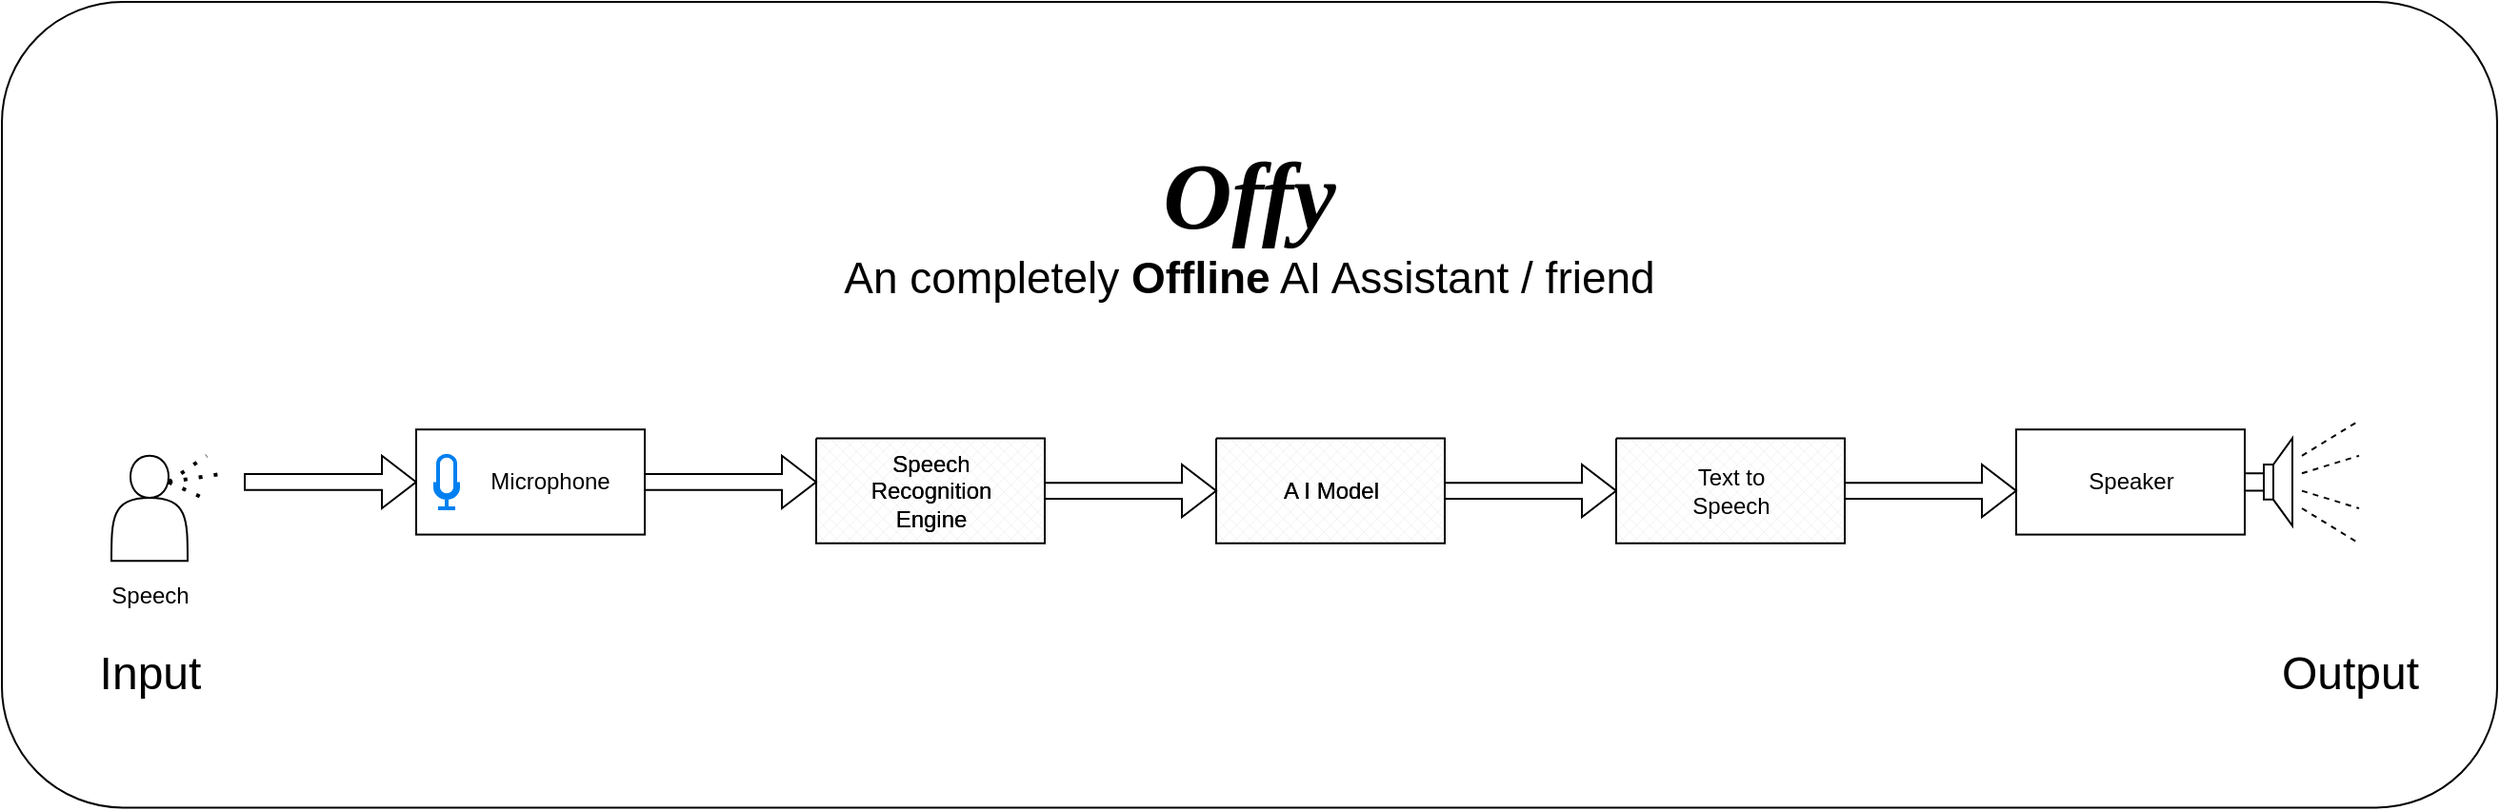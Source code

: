 <mxfile version="20.6.2" type="device"><diagram id="3rzHmnbWdalMgxTJx397" name="Page-1"><mxGraphModel dx="2324" dy="964" grid="1" gridSize="10" guides="1" tooltips="1" connect="1" arrows="1" fold="1" page="1" pageScale="1" pageWidth="827" pageHeight="1169" math="0" shadow="0"><root><mxCell id="0"/><mxCell id="1" parent="0"/><mxCell id="pVcfTFm1afmBLbmOHVM2-2" value="" style="rounded=1;whiteSpace=wrap;html=1;fontFamily=Comic Sans MS;fontSize=23;" vertex="1" parent="1"><mxGeometry x="-390" y="120.0" width="1310" height="423.2" as="geometry"/></mxCell><mxCell id="pVcfTFm1afmBLbmOHVM2-1" value="&lt;font style=&quot;&quot;&gt;&lt;span style=&quot;font-size: 50px;&quot;&gt;&lt;b&gt;&lt;i&gt;&lt;font face=&quot;Comic Sans MS&quot;&gt;Offy&lt;/font&gt;&lt;/i&gt;&lt;/b&gt;&lt;/span&gt;&lt;br&gt;&lt;font style=&quot;font-size: 23px;&quot;&gt;An completely &lt;b&gt;Offline&lt;/b&gt; AI Assistant / friend&lt;/font&gt;&lt;br&gt;&lt;/font&gt;" style="text;html=1;strokeColor=none;fillColor=none;align=center;verticalAlign=middle;whiteSpace=wrap;rounded=0;" vertex="1" parent="1"><mxGeometry x="45" y="184.52" width="440" height="101.2" as="geometry"/></mxCell><mxCell id="pVcfTFm1afmBLbmOHVM2-8" value="" style="group" vertex="1" connectable="0" parent="1"><mxGeometry x="-342.5" y="340" width="1215" height="147.2" as="geometry"/></mxCell><mxCell id="NzTkg4pk6HNN9bjB-cVZ-1" value="" style="verticalLabelPosition=bottom;verticalAlign=top;html=1;shape=mxgraph.basic.patternFillRect;fillStyle=diagGrid;step=5;fillStrokeWidth=0.2;fillStrokeColor=#dddddd;" parent="pVcfTFm1afmBLbmOHVM2-8" vertex="1"><mxGeometry x="380" y="9.2" width="120" height="55.2" as="geometry"/></mxCell><mxCell id="NzTkg4pk6HNN9bjB-cVZ-2" value="Speech Recognition Engine" style="text;html=1;strokeColor=none;fillColor=none;align=center;verticalAlign=middle;whiteSpace=wrap;rounded=0;" parent="pVcfTFm1afmBLbmOHVM2-8" vertex="1"><mxGeometry x="410" y="23" width="60" height="27.6" as="geometry"/></mxCell><mxCell id="NzTkg4pk6HNN9bjB-cVZ-3" value="" style="verticalLabelPosition=bottom;verticalAlign=top;html=1;shape=mxgraph.basic.patternFillRect;fillStyle=diagGrid;step=5;fillStrokeWidth=0.2;fillStrokeColor=#dddddd;" parent="pVcfTFm1afmBLbmOHVM2-8" vertex="1"><mxGeometry x="590" y="9.2" width="120" height="55.2" as="geometry"/></mxCell><mxCell id="NzTkg4pk6HNN9bjB-cVZ-4" value="A I Model" style="text;html=1;strokeColor=none;fillColor=none;align=center;verticalAlign=middle;whiteSpace=wrap;rounded=0;" parent="pVcfTFm1afmBLbmOHVM2-8" vertex="1"><mxGeometry x="620" y="23" width="60" height="27.6" as="geometry"/></mxCell><mxCell id="NzTkg4pk6HNN9bjB-cVZ-7" value="" style="shape=singleArrow;whiteSpace=wrap;html=1;" parent="pVcfTFm1afmBLbmOHVM2-8" vertex="1"><mxGeometry x="500" y="23" width="90" height="27.6" as="geometry"/></mxCell><mxCell id="NzTkg4pk6HNN9bjB-cVZ-9" value="" style="shape=singleArrow;whiteSpace=wrap;html=1;" parent="pVcfTFm1afmBLbmOHVM2-8" vertex="1"><mxGeometry x="710" y="23" width="90" height="27.6" as="geometry"/></mxCell><mxCell id="NzTkg4pk6HNN9bjB-cVZ-12" value="" style="group" parent="pVcfTFm1afmBLbmOHVM2-8" vertex="1" connectable="0"><mxGeometry x="800" y="9.2" width="120" height="55.2" as="geometry"/></mxCell><mxCell id="NzTkg4pk6HNN9bjB-cVZ-5" value="" style="verticalLabelPosition=bottom;verticalAlign=top;html=1;shape=mxgraph.basic.patternFillRect;fillStyle=diagGrid;step=5;fillStrokeWidth=0.2;fillStrokeColor=#dddddd;" parent="NzTkg4pk6HNN9bjB-cVZ-12" vertex="1"><mxGeometry width="120" height="55.2" as="geometry"/></mxCell><mxCell id="NzTkg4pk6HNN9bjB-cVZ-6" value="Text to Speech" style="text;html=1;strokeColor=none;fillColor=none;align=center;verticalAlign=middle;whiteSpace=wrap;rounded=0;" parent="NzTkg4pk6HNN9bjB-cVZ-12" vertex="1"><mxGeometry x="30" y="13.8" width="60" height="27.6" as="geometry"/></mxCell><mxCell id="NzTkg4pk6HNN9bjB-cVZ-15" value="" style="shape=singleArrow;whiteSpace=wrap;html=1;" parent="pVcfTFm1afmBLbmOHVM2-8" vertex="1"><mxGeometry x="290" y="18.4" width="90" height="27.6" as="geometry"/></mxCell><mxCell id="NzTkg4pk6HNN9bjB-cVZ-19" value="" style="group" parent="pVcfTFm1afmBLbmOHVM2-8" vertex="1" connectable="0"><mxGeometry y="18.4" width="70" height="87.4" as="geometry"/></mxCell><mxCell id="NzTkg4pk6HNN9bjB-cVZ-13" value="" style="shape=actor;whiteSpace=wrap;html=1;" parent="NzTkg4pk6HNN9bjB-cVZ-19" vertex="1"><mxGeometry x="10" width="40" height="55.2" as="geometry"/></mxCell><mxCell id="NzTkg4pk6HNN9bjB-cVZ-14" value="Speech" style="text;html=1;strokeColor=none;fillColor=none;align=center;verticalAlign=middle;whiteSpace=wrap;rounded=0;" parent="NzTkg4pk6HNN9bjB-cVZ-19" vertex="1"><mxGeometry y="59.8" width="60" height="27.6" as="geometry"/></mxCell><mxCell id="NzTkg4pk6HNN9bjB-cVZ-16" value="" style="endArrow=none;dashed=1;html=1;dashPattern=1 3;strokeWidth=2;rounded=0;" parent="NzTkg4pk6HNN9bjB-cVZ-19" edge="1"><mxGeometry width="50" height="50" relative="1" as="geometry"><mxPoint x="40" y="13.8" as="sourcePoint"/><mxPoint x="60" as="targetPoint"/></mxGeometry></mxCell><mxCell id="NzTkg4pk6HNN9bjB-cVZ-17" value="" style="endArrow=none;dashed=1;html=1;dashPattern=1 3;strokeWidth=2;rounded=0;" parent="NzTkg4pk6HNN9bjB-cVZ-19" edge="1"><mxGeometry width="50" height="50" relative="1" as="geometry"><mxPoint x="40" y="13.8" as="sourcePoint"/><mxPoint x="70" y="9.2" as="targetPoint"/></mxGeometry></mxCell><mxCell id="NzTkg4pk6HNN9bjB-cVZ-18" value="" style="endArrow=none;dashed=1;html=1;dashPattern=1 3;strokeWidth=2;rounded=0;" parent="NzTkg4pk6HNN9bjB-cVZ-19" edge="1"><mxGeometry width="50" height="50" relative="1" as="geometry"><mxPoint x="40" y="13.8" as="sourcePoint"/><mxPoint x="60" y="23" as="targetPoint"/></mxGeometry></mxCell><mxCell id="NzTkg4pk6HNN9bjB-cVZ-21" value="" style="shape=singleArrow;whiteSpace=wrap;html=1;" parent="pVcfTFm1afmBLbmOHVM2-8" vertex="1"><mxGeometry x="80" y="18.4" width="90" height="27.6" as="geometry"/></mxCell><mxCell id="NzTkg4pk6HNN9bjB-cVZ-23" value="" style="group" parent="pVcfTFm1afmBLbmOHVM2-8" vertex="1" connectable="0"><mxGeometry x="170" y="4.6" width="120" height="55.2" as="geometry"/></mxCell><mxCell id="NzTkg4pk6HNN9bjB-cVZ-20" value="" style="rounded=0;whiteSpace=wrap;html=1;" parent="NzTkg4pk6HNN9bjB-cVZ-23" vertex="1"><mxGeometry width="120" height="55.2" as="geometry"/></mxCell><mxCell id="NzTkg4pk6HNN9bjB-cVZ-22" value="Microphone" style="text;html=1;strokeColor=none;fillColor=none;align=center;verticalAlign=middle;whiteSpace=wrap;rounded=0;" parent="NzTkg4pk6HNN9bjB-cVZ-23" vertex="1"><mxGeometry x="40" y="13.8" width="60" height="27.6" as="geometry"/></mxCell><mxCell id="NzTkg4pk6HNN9bjB-cVZ-29" value="" style="html=1;verticalLabelPosition=bottom;align=center;labelBackgroundColor=#ffffff;verticalAlign=top;strokeWidth=2;strokeColor=#0080F0;shadow=0;dashed=0;shape=mxgraph.ios7.icons.microphone;" parent="NzTkg4pk6HNN9bjB-cVZ-23" vertex="1"><mxGeometry x="10" y="13.8" width="12" height="27.6" as="geometry"/></mxCell><mxCell id="NzTkg4pk6HNN9bjB-cVZ-25" value="" style="rounded=0;whiteSpace=wrap;html=1;" parent="pVcfTFm1afmBLbmOHVM2-8" vertex="1"><mxGeometry x="1010" y="4.6" width="120" height="55.2" as="geometry"/></mxCell><mxCell id="NzTkg4pk6HNN9bjB-cVZ-26" value="" style="shape=singleArrow;whiteSpace=wrap;html=1;" parent="pVcfTFm1afmBLbmOHVM2-8" vertex="1"><mxGeometry x="920" y="23" width="90" height="27.6" as="geometry"/></mxCell><mxCell id="NzTkg4pk6HNN9bjB-cVZ-27" value="Speaker" style="text;html=1;strokeColor=none;fillColor=none;align=center;verticalAlign=middle;whiteSpace=wrap;rounded=0;" parent="pVcfTFm1afmBLbmOHVM2-8" vertex="1"><mxGeometry x="1040" y="18.4" width="60" height="27.6" as="geometry"/></mxCell><mxCell id="NzTkg4pk6HNN9bjB-cVZ-28" value="" style="pointerEvents=1;verticalLabelPosition=bottom;shadow=0;dashed=0;align=center;html=1;verticalAlign=top;shape=mxgraph.electrical.electro-mechanical.loudspeaker;" parent="pVcfTFm1afmBLbmOHVM2-8" vertex="1"><mxGeometry x="1130" y="9.2" width="25" height="46.0" as="geometry"/></mxCell><mxCell id="NzTkg4pk6HNN9bjB-cVZ-30" value="&lt;font style=&quot;font-size: 24px;&quot;&gt;Input&lt;/font&gt;" style="text;html=1;strokeColor=none;fillColor=none;align=center;verticalAlign=middle;whiteSpace=wrap;rounded=0;" parent="pVcfTFm1afmBLbmOHVM2-8" vertex="1"><mxGeometry y="119.6" width="60" height="27.6" as="geometry"/></mxCell><mxCell id="NzTkg4pk6HNN9bjB-cVZ-31" value="&lt;font style=&quot;font-size: 24px;&quot;&gt;Output&lt;/font&gt;" style="text;html=1;strokeColor=none;fillColor=none;align=center;verticalAlign=middle;whiteSpace=wrap;rounded=0;" parent="pVcfTFm1afmBLbmOHVM2-8" vertex="1"><mxGeometry x="1155" y="119.6" width="60" height="27.6" as="geometry"/></mxCell><mxCell id="NzTkg4pk6HNN9bjB-cVZ-32" value="" style="endArrow=none;dashed=1;html=1;rounded=0;fontSize=24;" parent="pVcfTFm1afmBLbmOHVM2-8" edge="1"><mxGeometry width="50" height="50" relative="1" as="geometry"><mxPoint x="1160" y="18.4" as="sourcePoint"/><mxPoint x="1190" as="targetPoint"/></mxGeometry></mxCell><mxCell id="NzTkg4pk6HNN9bjB-cVZ-33" value="" style="endArrow=none;dashed=1;html=1;rounded=0;fontSize=24;" parent="pVcfTFm1afmBLbmOHVM2-8" edge="1"><mxGeometry width="50" height="50" relative="1" as="geometry"><mxPoint x="1160" y="27.6" as="sourcePoint"/><mxPoint x="1190" y="18.4" as="targetPoint"/></mxGeometry></mxCell><mxCell id="NzTkg4pk6HNN9bjB-cVZ-34" value="" style="endArrow=none;dashed=1;html=1;rounded=0;fontSize=24;" parent="pVcfTFm1afmBLbmOHVM2-8" edge="1"><mxGeometry width="50" height="50" relative="1" as="geometry"><mxPoint x="1160" y="36.8" as="sourcePoint"/><mxPoint x="1190" y="46" as="targetPoint"/></mxGeometry></mxCell><mxCell id="NzTkg4pk6HNN9bjB-cVZ-35" value="" style="endArrow=none;dashed=1;html=1;rounded=0;fontSize=24;" parent="pVcfTFm1afmBLbmOHVM2-8" edge="1"><mxGeometry width="50" height="50" relative="1" as="geometry"><mxPoint x="1160" y="46" as="sourcePoint"/><mxPoint x="1190" y="64.4" as="targetPoint"/></mxGeometry></mxCell><mxCell id="pVcfTFm1afmBLbmOHVM2-5" value="Speech Recognition Engine" style="text;html=1;strokeColor=none;fillColor=none;align=center;verticalAlign=middle;whiteSpace=wrap;rounded=0;" vertex="1" parent="pVcfTFm1afmBLbmOHVM2-8"><mxGeometry x="410" y="23" width="60" height="27.6" as="geometry"/></mxCell><mxCell id="pVcfTFm1afmBLbmOHVM2-6" value="A I Model" style="text;html=1;strokeColor=none;fillColor=none;align=center;verticalAlign=middle;whiteSpace=wrap;rounded=0;" vertex="1" parent="pVcfTFm1afmBLbmOHVM2-8"><mxGeometry x="620" y="23" width="60" height="27.6" as="geometry"/></mxCell></root></mxGraphModel></diagram></mxfile>